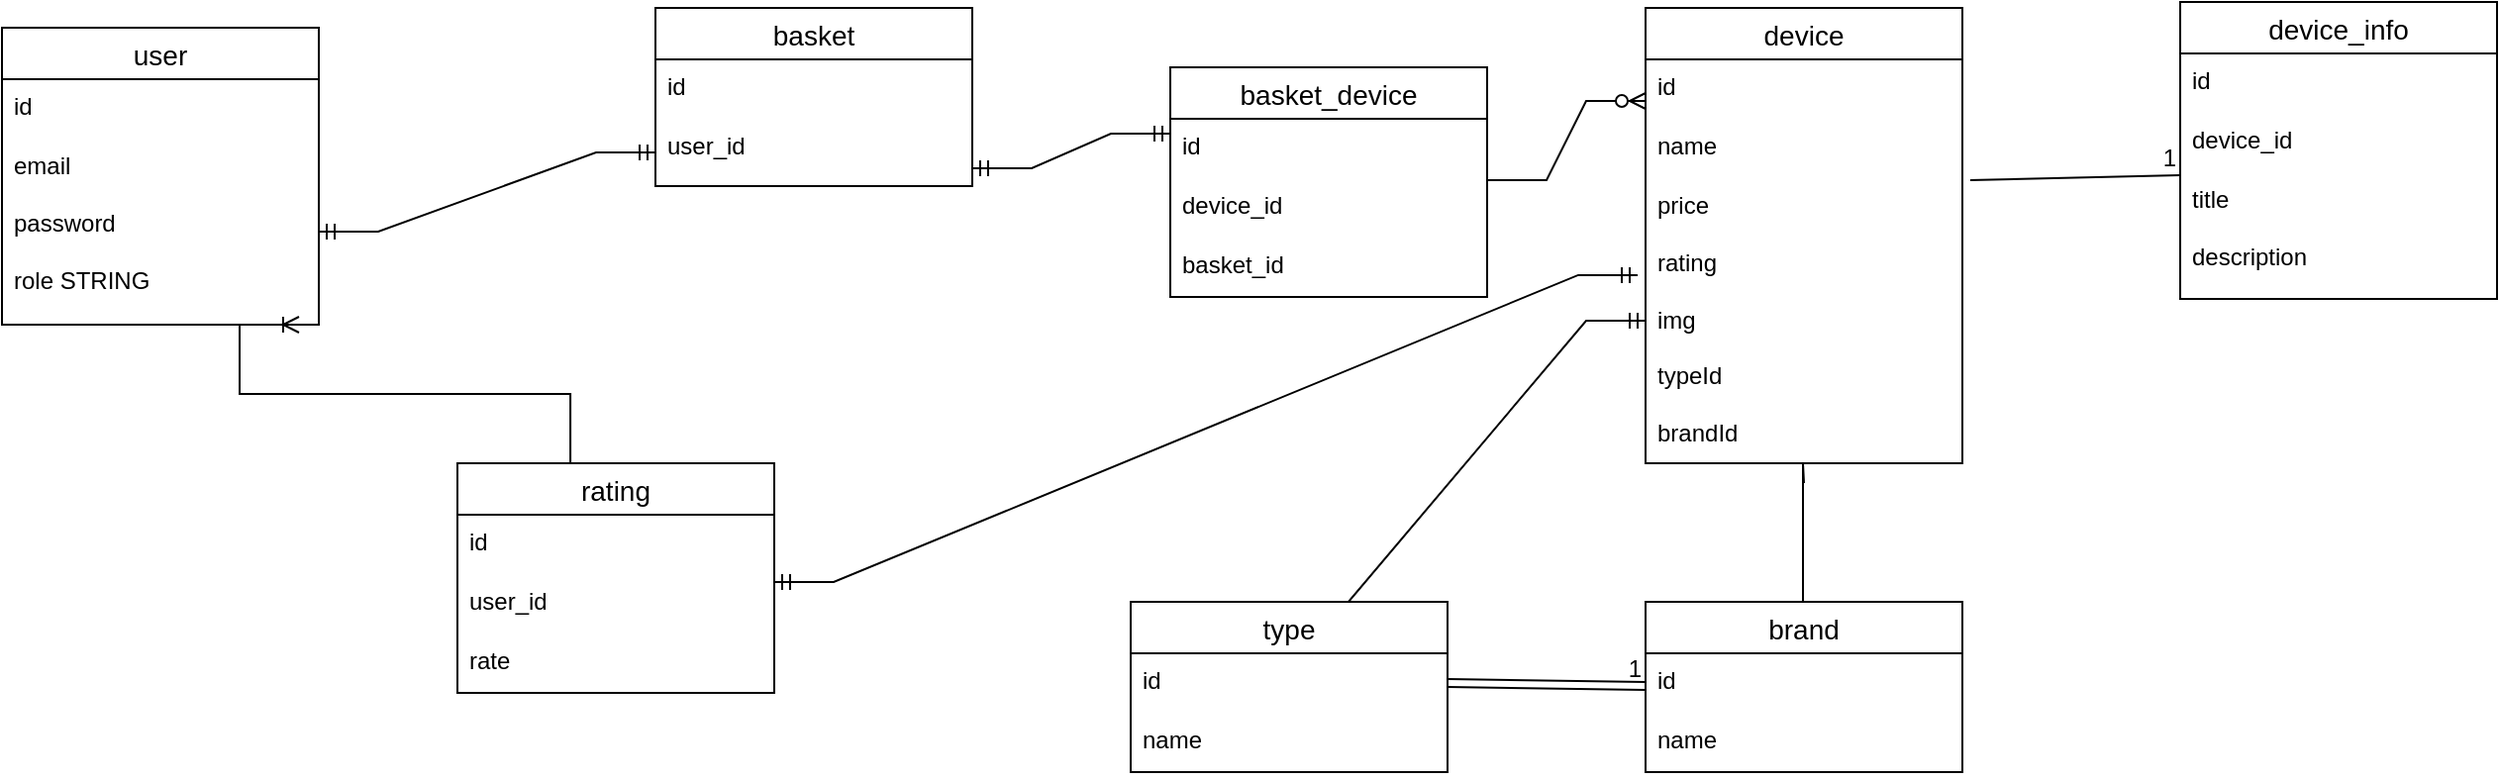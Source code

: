 <mxfile version="24.9.1">
  <diagram name="Page-1" id="6AiQ_T_kgm925Z-YXgCV">
    <mxGraphModel dx="1426" dy="747" grid="1" gridSize="10" guides="1" tooltips="1" connect="1" arrows="1" fold="1" page="1" pageScale="1" pageWidth="1100" pageHeight="850" math="0" shadow="0">
      <root>
        <mxCell id="0" />
        <mxCell id="1" parent="0" />
        <mxCell id="3XREbdwhSqbCBAkkIWYs-1" value="user" style="swimlane;fontStyle=0;childLayout=stackLayout;horizontal=1;startSize=26;horizontalStack=0;resizeParent=1;resizeParentMax=0;resizeLast=0;collapsible=1;marginBottom=0;align=center;fontSize=14;" vertex="1" parent="1">
          <mxGeometry x="20" y="310" width="160" height="150" as="geometry" />
        </mxCell>
        <mxCell id="3XREbdwhSqbCBAkkIWYs-2" value="id" style="text;strokeColor=none;fillColor=none;spacingLeft=4;spacingRight=4;overflow=hidden;rotatable=0;points=[[0,0.5],[1,0.5]];portConstraint=eastwest;fontSize=12;whiteSpace=wrap;html=1;" vertex="1" parent="3XREbdwhSqbCBAkkIWYs-1">
          <mxGeometry y="26" width="160" height="30" as="geometry" />
        </mxCell>
        <mxCell id="3XREbdwhSqbCBAkkIWYs-3" value="email&lt;div&gt;&lt;br&gt;&lt;/div&gt;&lt;div&gt;password&lt;/div&gt;&lt;div&gt;&lt;br&gt;&lt;/div&gt;&lt;div&gt;role STRING&lt;/div&gt;" style="text;strokeColor=none;fillColor=none;spacingLeft=4;spacingRight=4;overflow=hidden;rotatable=0;points=[[0,0.5],[1,0.5]];portConstraint=eastwest;fontSize=12;whiteSpace=wrap;html=1;" vertex="1" parent="3XREbdwhSqbCBAkkIWYs-1">
          <mxGeometry y="56" width="160" height="94" as="geometry" />
        </mxCell>
        <mxCell id="3XREbdwhSqbCBAkkIWYs-6" value="basket" style="swimlane;fontStyle=0;childLayout=stackLayout;horizontal=1;startSize=26;horizontalStack=0;resizeParent=1;resizeParentMax=0;resizeLast=0;collapsible=1;marginBottom=0;align=center;fontSize=14;" vertex="1" parent="1">
          <mxGeometry x="350" y="300" width="160" height="90" as="geometry" />
        </mxCell>
        <mxCell id="3XREbdwhSqbCBAkkIWYs-7" value="id" style="text;strokeColor=none;fillColor=none;spacingLeft=4;spacingRight=4;overflow=hidden;rotatable=0;points=[[0,0.5],[1,0.5]];portConstraint=eastwest;fontSize=12;whiteSpace=wrap;html=1;" vertex="1" parent="3XREbdwhSqbCBAkkIWYs-6">
          <mxGeometry y="26" width="160" height="30" as="geometry" />
        </mxCell>
        <mxCell id="3XREbdwhSqbCBAkkIWYs-8" value="user_id" style="text;strokeColor=none;fillColor=none;spacingLeft=4;spacingRight=4;overflow=hidden;rotatable=0;points=[[0,0.5],[1,0.5]];portConstraint=eastwest;fontSize=12;whiteSpace=wrap;html=1;" vertex="1" parent="3XREbdwhSqbCBAkkIWYs-6">
          <mxGeometry y="56" width="160" height="34" as="geometry" />
        </mxCell>
        <mxCell id="3XREbdwhSqbCBAkkIWYs-11" value="" style="edgeStyle=entityRelationEdgeStyle;fontSize=12;html=1;endArrow=ERmandOne;startArrow=ERmandOne;rounded=0;exitX=1;exitY=0.5;exitDx=0;exitDy=0;entryX=0;entryY=0.5;entryDx=0;entryDy=0;" edge="1" parent="1" source="3XREbdwhSqbCBAkkIWYs-3" target="3XREbdwhSqbCBAkkIWYs-8">
          <mxGeometry width="100" height="100" relative="1" as="geometry">
            <mxPoint x="470" y="450" as="sourcePoint" />
            <mxPoint x="410" y="380" as="targetPoint" />
          </mxGeometry>
        </mxCell>
        <mxCell id="3XREbdwhSqbCBAkkIWYs-13" value="device" style="swimlane;fontStyle=0;childLayout=stackLayout;horizontal=1;startSize=26;horizontalStack=0;resizeParent=1;resizeParentMax=0;resizeLast=0;collapsible=1;marginBottom=0;align=center;fontSize=14;" vertex="1" parent="1">
          <mxGeometry x="850" y="300" width="160" height="230" as="geometry" />
        </mxCell>
        <mxCell id="3XREbdwhSqbCBAkkIWYs-14" value="id" style="text;strokeColor=none;fillColor=none;spacingLeft=4;spacingRight=4;overflow=hidden;rotatable=0;points=[[0,0.5],[1,0.5]];portConstraint=eastwest;fontSize=12;whiteSpace=wrap;html=1;" vertex="1" parent="3XREbdwhSqbCBAkkIWYs-13">
          <mxGeometry y="26" width="160" height="30" as="geometry" />
        </mxCell>
        <mxCell id="3XREbdwhSqbCBAkkIWYs-15" value="name" style="text;strokeColor=none;fillColor=none;spacingLeft=4;spacingRight=4;overflow=hidden;rotatable=0;points=[[0,0.5],[1,0.5]];portConstraint=eastwest;fontSize=12;whiteSpace=wrap;html=1;" vertex="1" parent="3XREbdwhSqbCBAkkIWYs-13">
          <mxGeometry y="56" width="160" height="30" as="geometry" />
        </mxCell>
        <mxCell id="3XREbdwhSqbCBAkkIWYs-16" value="price&lt;div&gt;&lt;br&gt;&lt;/div&gt;&lt;div&gt;rating&lt;/div&gt;&lt;div&gt;&lt;br&gt;&lt;/div&gt;&lt;div&gt;img&lt;/div&gt;&lt;div&gt;&lt;br&gt;&lt;/div&gt;&lt;div&gt;typeId&lt;/div&gt;&lt;div&gt;&lt;br&gt;&lt;/div&gt;&lt;div&gt;brandId&lt;/div&gt;" style="text;strokeColor=none;fillColor=none;spacingLeft=4;spacingRight=4;overflow=hidden;rotatable=0;points=[[0,0.5],[1,0.5]];portConstraint=eastwest;fontSize=12;whiteSpace=wrap;html=1;" vertex="1" parent="3XREbdwhSqbCBAkkIWYs-13">
          <mxGeometry y="86" width="160" height="144" as="geometry" />
        </mxCell>
        <mxCell id="3XREbdwhSqbCBAkkIWYs-17" value="type" style="swimlane;fontStyle=0;childLayout=stackLayout;horizontal=1;startSize=26;horizontalStack=0;resizeParent=1;resizeParentMax=0;resizeLast=0;collapsible=1;marginBottom=0;align=center;fontSize=14;" vertex="1" parent="1">
          <mxGeometry x="590" y="600" width="160" height="86" as="geometry" />
        </mxCell>
        <mxCell id="3XREbdwhSqbCBAkkIWYs-18" value="id" style="text;strokeColor=none;fillColor=none;spacingLeft=4;spacingRight=4;overflow=hidden;rotatable=0;points=[[0,0.5],[1,0.5]];portConstraint=eastwest;fontSize=12;whiteSpace=wrap;html=1;" vertex="1" parent="3XREbdwhSqbCBAkkIWYs-17">
          <mxGeometry y="26" width="160" height="30" as="geometry" />
        </mxCell>
        <mxCell id="3XREbdwhSqbCBAkkIWYs-19" value="name" style="text;strokeColor=none;fillColor=none;spacingLeft=4;spacingRight=4;overflow=hidden;rotatable=0;points=[[0,0.5],[1,0.5]];portConstraint=eastwest;fontSize=12;whiteSpace=wrap;html=1;" vertex="1" parent="3XREbdwhSqbCBAkkIWYs-17">
          <mxGeometry y="56" width="160" height="30" as="geometry" />
        </mxCell>
        <mxCell id="3XREbdwhSqbCBAkkIWYs-21" value="brand" style="swimlane;fontStyle=0;childLayout=stackLayout;horizontal=1;startSize=26;horizontalStack=0;resizeParent=1;resizeParentMax=0;resizeLast=0;collapsible=1;marginBottom=0;align=center;fontSize=14;" vertex="1" parent="1">
          <mxGeometry x="850" y="600" width="160" height="86" as="geometry" />
        </mxCell>
        <mxCell id="3XREbdwhSqbCBAkkIWYs-22" value="id" style="text;strokeColor=none;fillColor=none;spacingLeft=4;spacingRight=4;overflow=hidden;rotatable=0;points=[[0,0.5],[1,0.5]];portConstraint=eastwest;fontSize=12;whiteSpace=wrap;html=1;" vertex="1" parent="3XREbdwhSqbCBAkkIWYs-21">
          <mxGeometry y="26" width="160" height="30" as="geometry" />
        </mxCell>
        <mxCell id="3XREbdwhSqbCBAkkIWYs-23" value="name" style="text;strokeColor=none;fillColor=none;spacingLeft=4;spacingRight=4;overflow=hidden;rotatable=0;points=[[0,0.5],[1,0.5]];portConstraint=eastwest;fontSize=12;whiteSpace=wrap;html=1;" vertex="1" parent="3XREbdwhSqbCBAkkIWYs-21">
          <mxGeometry y="56" width="160" height="30" as="geometry" />
        </mxCell>
        <mxCell id="3XREbdwhSqbCBAkkIWYs-25" value="" style="edgeStyle=entityRelationEdgeStyle;fontSize=12;html=1;endArrow=ERmandOne;rounded=0;exitX=0.5;exitY=0;exitDx=0;exitDy=0;entryX=0;entryY=0.5;entryDx=0;entryDy=0;" edge="1" parent="1" source="3XREbdwhSqbCBAkkIWYs-17" target="3XREbdwhSqbCBAkkIWYs-16">
          <mxGeometry width="100" height="100" relative="1" as="geometry">
            <mxPoint x="750" y="520" as="sourcePoint" />
            <mxPoint x="850" y="420" as="targetPoint" />
          </mxGeometry>
        </mxCell>
        <mxCell id="3XREbdwhSqbCBAkkIWYs-31" value="" style="endArrow=none;html=1;rounded=0;" edge="1" parent="1">
          <mxGeometry relative="1" as="geometry">
            <mxPoint x="930" y="540" as="sourcePoint" />
            <mxPoint x="929.5" y="600" as="targetPoint" />
            <Array as="points">
              <mxPoint x="929.5" y="530" />
              <mxPoint x="929.5" y="540" />
            </Array>
          </mxGeometry>
        </mxCell>
        <mxCell id="3XREbdwhSqbCBAkkIWYs-32" value="" style="shape=link;html=1;rounded=0;exitX=1;exitY=0.5;exitDx=0;exitDy=0;" edge="1" parent="1" source="3XREbdwhSqbCBAkkIWYs-18">
          <mxGeometry relative="1" as="geometry">
            <mxPoint x="770" y="642.5" as="sourcePoint" />
            <mxPoint x="850" y="642.5" as="targetPoint" />
          </mxGeometry>
        </mxCell>
        <mxCell id="3XREbdwhSqbCBAkkIWYs-33" value="1" style="resizable=0;html=1;whiteSpace=wrap;align=right;verticalAlign=bottom;" connectable="0" vertex="1" parent="3XREbdwhSqbCBAkkIWYs-32">
          <mxGeometry x="1" relative="1" as="geometry" />
        </mxCell>
        <mxCell id="3XREbdwhSqbCBAkkIWYs-34" value="device_info" style="swimlane;fontStyle=0;childLayout=stackLayout;horizontal=1;startSize=26;horizontalStack=0;resizeParent=1;resizeParentMax=0;resizeLast=0;collapsible=1;marginBottom=0;align=center;fontSize=14;" vertex="1" parent="1">
          <mxGeometry x="1120" y="297" width="160" height="150" as="geometry" />
        </mxCell>
        <mxCell id="3XREbdwhSqbCBAkkIWYs-35" value="id" style="text;strokeColor=none;fillColor=none;spacingLeft=4;spacingRight=4;overflow=hidden;rotatable=0;points=[[0,0.5],[1,0.5]];portConstraint=eastwest;fontSize=12;whiteSpace=wrap;html=1;" vertex="1" parent="3XREbdwhSqbCBAkkIWYs-34">
          <mxGeometry y="26" width="160" height="30" as="geometry" />
        </mxCell>
        <mxCell id="3XREbdwhSqbCBAkkIWYs-36" value="device_id" style="text;strokeColor=none;fillColor=none;spacingLeft=4;spacingRight=4;overflow=hidden;rotatable=0;points=[[0,0.5],[1,0.5]];portConstraint=eastwest;fontSize=12;whiteSpace=wrap;html=1;" vertex="1" parent="3XREbdwhSqbCBAkkIWYs-34">
          <mxGeometry y="56" width="160" height="30" as="geometry" />
        </mxCell>
        <mxCell id="3XREbdwhSqbCBAkkIWYs-37" value="title&lt;div&gt;&lt;br&gt;&lt;/div&gt;&lt;div&gt;description&lt;/div&gt;" style="text;strokeColor=none;fillColor=none;spacingLeft=4;spacingRight=4;overflow=hidden;rotatable=0;points=[[0,0.5],[1,0.5]];portConstraint=eastwest;fontSize=12;whiteSpace=wrap;html=1;" vertex="1" parent="3XREbdwhSqbCBAkkIWYs-34">
          <mxGeometry y="86" width="160" height="64" as="geometry" />
        </mxCell>
        <mxCell id="3XREbdwhSqbCBAkkIWYs-39" value="" style="endArrow=none;html=1;rounded=0;exitX=1.025;exitY=0.007;exitDx=0;exitDy=0;exitPerimeter=0;" edge="1" parent="1" source="3XREbdwhSqbCBAkkIWYs-16">
          <mxGeometry relative="1" as="geometry">
            <mxPoint x="960" y="384.5" as="sourcePoint" />
            <mxPoint x="1120" y="384.5" as="targetPoint" />
          </mxGeometry>
        </mxCell>
        <mxCell id="3XREbdwhSqbCBAkkIWYs-40" value="1" style="resizable=0;html=1;whiteSpace=wrap;align=right;verticalAlign=bottom;" connectable="0" vertex="1" parent="3XREbdwhSqbCBAkkIWYs-39">
          <mxGeometry x="1" relative="1" as="geometry" />
        </mxCell>
        <mxCell id="3XREbdwhSqbCBAkkIWYs-41" value="basket_device" style="swimlane;fontStyle=0;childLayout=stackLayout;horizontal=1;startSize=26;horizontalStack=0;resizeParent=1;resizeParentMax=0;resizeLast=0;collapsible=1;marginBottom=0;align=center;fontSize=14;" vertex="1" parent="1">
          <mxGeometry x="610" y="330" width="160" height="116" as="geometry" />
        </mxCell>
        <mxCell id="3XREbdwhSqbCBAkkIWYs-42" value="id" style="text;strokeColor=none;fillColor=none;spacingLeft=4;spacingRight=4;overflow=hidden;rotatable=0;points=[[0,0.5],[1,0.5]];portConstraint=eastwest;fontSize=12;whiteSpace=wrap;html=1;" vertex="1" parent="3XREbdwhSqbCBAkkIWYs-41">
          <mxGeometry y="26" width="160" height="30" as="geometry" />
        </mxCell>
        <mxCell id="3XREbdwhSqbCBAkkIWYs-43" value="device_id" style="text;strokeColor=none;fillColor=none;spacingLeft=4;spacingRight=4;overflow=hidden;rotatable=0;points=[[0,0.5],[1,0.5]];portConstraint=eastwest;fontSize=12;whiteSpace=wrap;html=1;" vertex="1" parent="3XREbdwhSqbCBAkkIWYs-41">
          <mxGeometry y="56" width="160" height="30" as="geometry" />
        </mxCell>
        <mxCell id="3XREbdwhSqbCBAkkIWYs-44" value="basket_id" style="text;strokeColor=none;fillColor=none;spacingLeft=4;spacingRight=4;overflow=hidden;rotatable=0;points=[[0,0.5],[1,0.5]];portConstraint=eastwest;fontSize=12;whiteSpace=wrap;html=1;" vertex="1" parent="3XREbdwhSqbCBAkkIWYs-41">
          <mxGeometry y="86" width="160" height="30" as="geometry" />
        </mxCell>
        <mxCell id="3XREbdwhSqbCBAkkIWYs-45" value="" style="edgeStyle=entityRelationEdgeStyle;fontSize=12;html=1;endArrow=ERmandOne;startArrow=ERmandOne;rounded=0;" edge="1" parent="1">
          <mxGeometry width="100" height="100" relative="1" as="geometry">
            <mxPoint x="510" y="381" as="sourcePoint" />
            <mxPoint x="610" y="363.51" as="targetPoint" />
          </mxGeometry>
        </mxCell>
        <mxCell id="3XREbdwhSqbCBAkkIWYs-46" value="" style="edgeStyle=entityRelationEdgeStyle;fontSize=12;html=1;endArrow=ERzeroToMany;endFill=1;rounded=0;exitX=1;exitY=0.033;exitDx=0;exitDy=0;exitPerimeter=0;" edge="1" parent="1" source="3XREbdwhSqbCBAkkIWYs-43">
          <mxGeometry width="100" height="100" relative="1" as="geometry">
            <mxPoint x="750" y="447" as="sourcePoint" />
            <mxPoint x="850" y="347" as="targetPoint" />
            <Array as="points">
              <mxPoint x="810" y="387" />
            </Array>
          </mxGeometry>
        </mxCell>
        <mxCell id="3XREbdwhSqbCBAkkIWYs-47" value="rating" style="swimlane;fontStyle=0;childLayout=stackLayout;horizontal=1;startSize=26;horizontalStack=0;resizeParent=1;resizeParentMax=0;resizeLast=0;collapsible=1;marginBottom=0;align=center;fontSize=14;" vertex="1" parent="1">
          <mxGeometry x="250" y="530" width="160" height="116" as="geometry" />
        </mxCell>
        <mxCell id="3XREbdwhSqbCBAkkIWYs-48" value="id" style="text;strokeColor=none;fillColor=none;spacingLeft=4;spacingRight=4;overflow=hidden;rotatable=0;points=[[0,0.5],[1,0.5]];portConstraint=eastwest;fontSize=12;whiteSpace=wrap;html=1;" vertex="1" parent="3XREbdwhSqbCBAkkIWYs-47">
          <mxGeometry y="26" width="160" height="30" as="geometry" />
        </mxCell>
        <mxCell id="3XREbdwhSqbCBAkkIWYs-49" value="user_id" style="text;strokeColor=none;fillColor=none;spacingLeft=4;spacingRight=4;overflow=hidden;rotatable=0;points=[[0,0.5],[1,0.5]];portConstraint=eastwest;fontSize=12;whiteSpace=wrap;html=1;" vertex="1" parent="3XREbdwhSqbCBAkkIWYs-47">
          <mxGeometry y="56" width="160" height="30" as="geometry" />
        </mxCell>
        <mxCell id="3XREbdwhSqbCBAkkIWYs-50" value="rate" style="text;strokeColor=none;fillColor=none;spacingLeft=4;spacingRight=4;overflow=hidden;rotatable=0;points=[[0,0.5],[1,0.5]];portConstraint=eastwest;fontSize=12;whiteSpace=wrap;html=1;" vertex="1" parent="3XREbdwhSqbCBAkkIWYs-47">
          <mxGeometry y="86" width="160" height="30" as="geometry" />
        </mxCell>
        <mxCell id="3XREbdwhSqbCBAkkIWYs-51" value="" style="edgeStyle=entityRelationEdgeStyle;fontSize=12;html=1;endArrow=ERoneToMany;rounded=0;exitX=0.169;exitY=0;exitDx=0;exitDy=0;exitPerimeter=0;" edge="1" parent="1" source="3XREbdwhSqbCBAkkIWYs-47">
          <mxGeometry width="100" height="100" relative="1" as="geometry">
            <mxPoint x="70" y="560" as="sourcePoint" />
            <mxPoint x="170" y="460" as="targetPoint" />
          </mxGeometry>
        </mxCell>
        <mxCell id="3XREbdwhSqbCBAkkIWYs-54" value="" style="edgeStyle=entityRelationEdgeStyle;fontSize=12;html=1;endArrow=ERmandOne;startArrow=ERmandOne;rounded=0;entryX=-0.025;entryY=0.34;entryDx=0;entryDy=0;entryPerimeter=0;" edge="1" parent="1" target="3XREbdwhSqbCBAkkIWYs-16">
          <mxGeometry width="100" height="100" relative="1" as="geometry">
            <mxPoint x="410" y="590" as="sourcePoint" />
            <mxPoint x="510" y="490" as="targetPoint" />
          </mxGeometry>
        </mxCell>
      </root>
    </mxGraphModel>
  </diagram>
</mxfile>
